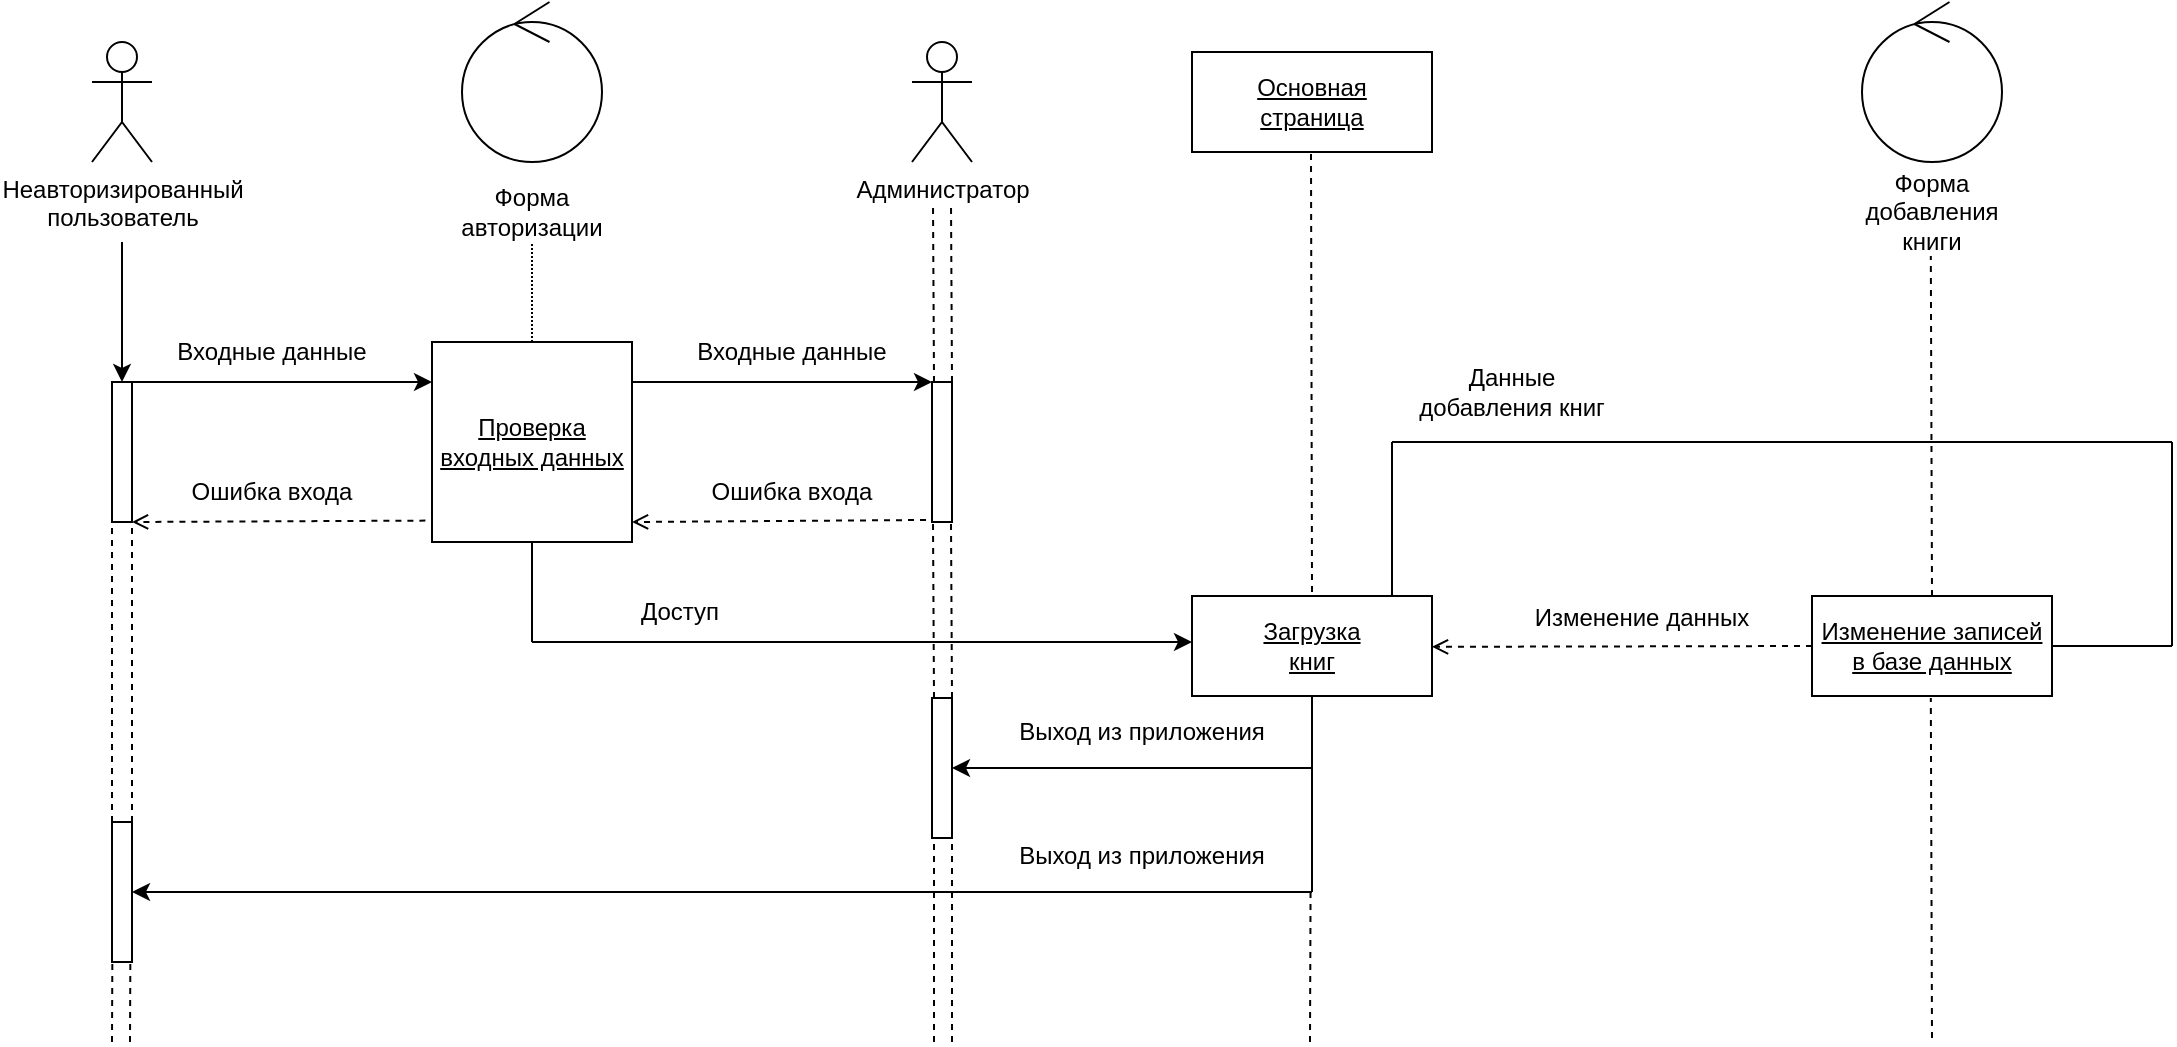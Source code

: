 <mxfile version="21.3.2" type="device">
  <diagram name="Page-1" id="gaKfHVnlqHtv4T318q6-">
    <mxGraphModel dx="1134" dy="1840" grid="1" gridSize="10" guides="1" tooltips="1" connect="1" arrows="1" fold="1" page="1" pageScale="1" pageWidth="827" pageHeight="1169" math="0" shadow="0">
      <root>
        <mxCell id="0" />
        <mxCell id="1" parent="0" />
        <mxCell id="LtvKg5eFJGfWGHTZpBCt-1" value="Неавторизированный&lt;br&gt;пользователь" style="shape=umlActor;verticalLabelPosition=bottom;verticalAlign=top;html=1;outlineConnect=0;" vertex="1" parent="1">
          <mxGeometry x="70" y="10" width="30" height="60" as="geometry" />
        </mxCell>
        <mxCell id="LtvKg5eFJGfWGHTZpBCt-2" value="" style="rounded=0;whiteSpace=wrap;html=1;direction=south;" vertex="1" parent="1">
          <mxGeometry x="80" y="180" width="10" height="70" as="geometry" />
        </mxCell>
        <mxCell id="LtvKg5eFJGfWGHTZpBCt-3" value="" style="endArrow=classic;html=1;rounded=0;entryX=0;entryY=0.5;entryDx=0;entryDy=0;" edge="1" parent="1" target="LtvKg5eFJGfWGHTZpBCt-2">
          <mxGeometry width="50" height="50" relative="1" as="geometry">
            <mxPoint x="85" y="110" as="sourcePoint" />
            <mxPoint x="160" y="90" as="targetPoint" />
          </mxGeometry>
        </mxCell>
        <mxCell id="LtvKg5eFJGfWGHTZpBCt-4" value="" style="endArrow=classic;html=1;rounded=0;exitX=0;exitY=0;exitDx=0;exitDy=0;" edge="1" parent="1" source="LtvKg5eFJGfWGHTZpBCt-2">
          <mxGeometry width="50" height="50" relative="1" as="geometry">
            <mxPoint x="370" y="270" as="sourcePoint" />
            <mxPoint x="240" y="180" as="targetPoint" />
          </mxGeometry>
        </mxCell>
        <mxCell id="LtvKg5eFJGfWGHTZpBCt-5" value="Входные данные" style="text;html=1;strokeColor=none;fillColor=none;align=center;verticalAlign=middle;whiteSpace=wrap;rounded=0;" vertex="1" parent="1">
          <mxGeometry x="110" y="150" width="100" height="30" as="geometry" />
        </mxCell>
        <mxCell id="LtvKg5eFJGfWGHTZpBCt-6" value="" style="endArrow=none;dashed=1;html=1;strokeWidth=1;rounded=0;entryX=1;entryY=0.5;entryDx=0;entryDy=0;" edge="1" parent="1">
          <mxGeometry width="50" height="50" relative="1" as="geometry">
            <mxPoint x="80" y="400" as="sourcePoint" />
            <mxPoint x="80" y="250" as="targetPoint" />
          </mxGeometry>
        </mxCell>
        <mxCell id="LtvKg5eFJGfWGHTZpBCt-7" value="" style="rounded=0;whiteSpace=wrap;html=1;direction=south;" vertex="1" parent="1">
          <mxGeometry x="80" y="400" width="10" height="70" as="geometry" />
        </mxCell>
        <mxCell id="LtvKg5eFJGfWGHTZpBCt-8" value="&lt;u&gt;Проверка входных данных&lt;/u&gt;" style="whiteSpace=wrap;html=1;aspect=fixed;" vertex="1" parent="1">
          <mxGeometry x="240" y="160" width="100" height="100" as="geometry" />
        </mxCell>
        <mxCell id="LtvKg5eFJGfWGHTZpBCt-9" value="" style="endArrow=open;html=1;rounded=0;endFill=0;entryX=1;entryY=0;entryDx=0;entryDy=0;exitX=-0.033;exitY=0.893;exitDx=0;exitDy=0;exitPerimeter=0;dashed=1;" edge="1" parent="1" source="LtvKg5eFJGfWGHTZpBCt-8" target="LtvKg5eFJGfWGHTZpBCt-2">
          <mxGeometry width="50" height="50" relative="1" as="geometry">
            <mxPoint x="160" y="250" as="sourcePoint" />
            <mxPoint x="120" y="300" as="targetPoint" />
          </mxGeometry>
        </mxCell>
        <mxCell id="LtvKg5eFJGfWGHTZpBCt-10" value="Ошибка входа" style="text;html=1;strokeColor=none;fillColor=none;align=center;verticalAlign=middle;whiteSpace=wrap;rounded=0;" vertex="1" parent="1">
          <mxGeometry x="110" y="220" width="100" height="30" as="geometry" />
        </mxCell>
        <mxCell id="LtvKg5eFJGfWGHTZpBCt-11" value="" style="ellipse;shape=umlControl;whiteSpace=wrap;html=1;" vertex="1" parent="1">
          <mxGeometry x="255" y="-10" width="70" height="80" as="geometry" />
        </mxCell>
        <mxCell id="LtvKg5eFJGfWGHTZpBCt-12" value="Форма авторизации" style="text;html=1;strokeColor=none;fillColor=none;align=center;verticalAlign=middle;whiteSpace=wrap;rounded=0;" vertex="1" parent="1">
          <mxGeometry x="260" y="80" width="60" height="30" as="geometry" />
        </mxCell>
        <mxCell id="LtvKg5eFJGfWGHTZpBCt-14" value="" style="endArrow=none;dashed=1;html=1;dashPattern=1 1;strokeWidth=1;rounded=0;exitX=0.5;exitY=0;exitDx=0;exitDy=0;entryX=0.5;entryY=1;entryDx=0;entryDy=0;" edge="1" parent="1" source="LtvKg5eFJGfWGHTZpBCt-8" target="LtvKg5eFJGfWGHTZpBCt-12">
          <mxGeometry width="50" height="50" relative="1" as="geometry">
            <mxPoint x="370" y="170" as="sourcePoint" />
            <mxPoint x="290" y="120" as="targetPoint" />
          </mxGeometry>
        </mxCell>
        <mxCell id="LtvKg5eFJGfWGHTZpBCt-15" value="" style="endArrow=classic;html=1;rounded=0;exitX=0;exitY=0;exitDx=0;exitDy=0;" edge="1" parent="1">
          <mxGeometry width="50" height="50" relative="1" as="geometry">
            <mxPoint x="340" y="180" as="sourcePoint" />
            <mxPoint x="490" y="180" as="targetPoint" />
          </mxGeometry>
        </mxCell>
        <mxCell id="LtvKg5eFJGfWGHTZpBCt-16" value="" style="endArrow=open;html=1;rounded=0;endFill=0;exitX=-0.033;exitY=0.893;exitDx=0;exitDy=0;exitPerimeter=0;dashed=1;" edge="1" parent="1">
          <mxGeometry width="50" height="50" relative="1" as="geometry">
            <mxPoint x="487" y="249" as="sourcePoint" />
            <mxPoint x="340" y="250" as="targetPoint" />
          </mxGeometry>
        </mxCell>
        <mxCell id="LtvKg5eFJGfWGHTZpBCt-17" value="" style="rounded=0;whiteSpace=wrap;html=1;direction=south;" vertex="1" parent="1">
          <mxGeometry x="490" y="180" width="10" height="70" as="geometry" />
        </mxCell>
        <mxCell id="LtvKg5eFJGfWGHTZpBCt-18" value="Входные данные" style="text;html=1;strokeColor=none;fillColor=none;align=center;verticalAlign=middle;whiteSpace=wrap;rounded=0;" vertex="1" parent="1">
          <mxGeometry x="370" y="150" width="100" height="30" as="geometry" />
        </mxCell>
        <mxCell id="LtvKg5eFJGfWGHTZpBCt-19" value="Ошибка входа" style="text;html=1;strokeColor=none;fillColor=none;align=center;verticalAlign=middle;whiteSpace=wrap;rounded=0;" vertex="1" parent="1">
          <mxGeometry x="370" y="220" width="100" height="30" as="geometry" />
        </mxCell>
        <mxCell id="LtvKg5eFJGfWGHTZpBCt-20" value="Администратор" style="shape=umlActor;verticalLabelPosition=bottom;verticalAlign=top;html=1;outlineConnect=0;" vertex="1" parent="1">
          <mxGeometry x="480" y="10" width="30" height="60" as="geometry" />
        </mxCell>
        <mxCell id="LtvKg5eFJGfWGHTZpBCt-21" value="" style="endArrow=none;dashed=1;html=1;strokeWidth=1;rounded=0;entryX=1;entryY=0.5;entryDx=0;entryDy=0;exitX=0;exitY=0.5;exitDx=0;exitDy=0;" edge="1" parent="1">
          <mxGeometry width="50" height="50" relative="1" as="geometry">
            <mxPoint x="491" y="180" as="sourcePoint" />
            <mxPoint x="490.5" y="90" as="targetPoint" />
          </mxGeometry>
        </mxCell>
        <mxCell id="LtvKg5eFJGfWGHTZpBCt-22" value="" style="endArrow=none;html=1;rounded=0;entryX=0.5;entryY=1;entryDx=0;entryDy=0;" edge="1" parent="1" target="LtvKg5eFJGfWGHTZpBCt-8">
          <mxGeometry width="50" height="50" relative="1" as="geometry">
            <mxPoint x="290" y="310" as="sourcePoint" />
            <mxPoint x="420" y="320" as="targetPoint" />
          </mxGeometry>
        </mxCell>
        <mxCell id="LtvKg5eFJGfWGHTZpBCt-23" value="" style="endArrow=classic;html=1;rounded=0;" edge="1" parent="1">
          <mxGeometry width="50" height="50" relative="1" as="geometry">
            <mxPoint x="290" y="310" as="sourcePoint" />
            <mxPoint x="620" y="310" as="targetPoint" />
          </mxGeometry>
        </mxCell>
        <mxCell id="LtvKg5eFJGfWGHTZpBCt-24" value="" style="endArrow=none;dashed=1;html=1;strokeWidth=1;rounded=0;entryX=1;entryY=0.5;entryDx=0;entryDy=0;exitX=0;exitY=0.5;exitDx=0;exitDy=0;" edge="1" parent="1">
          <mxGeometry width="50" height="50" relative="1" as="geometry">
            <mxPoint x="491" y="338" as="sourcePoint" />
            <mxPoint x="490.5" y="250" as="targetPoint" />
          </mxGeometry>
        </mxCell>
        <mxCell id="LtvKg5eFJGfWGHTZpBCt-25" value="&lt;u&gt;Основная &lt;br&gt;страница&lt;/u&gt;" style="rounded=0;whiteSpace=wrap;html=1;" vertex="1" parent="1">
          <mxGeometry x="620" y="15" width="120" height="50" as="geometry" />
        </mxCell>
        <mxCell id="LtvKg5eFJGfWGHTZpBCt-26" value="" style="endArrow=none;dashed=1;html=1;strokeWidth=1;rounded=0;entryX=1;entryY=0.5;entryDx=0;entryDy=0;" edge="1" parent="1">
          <mxGeometry width="50" height="50" relative="1" as="geometry">
            <mxPoint x="680" y="285" as="sourcePoint" />
            <mxPoint x="679.5" y="65" as="targetPoint" />
          </mxGeometry>
        </mxCell>
        <mxCell id="LtvKg5eFJGfWGHTZpBCt-27" value="&lt;u&gt;Загрузка&lt;br&gt;книг&lt;/u&gt;" style="rounded=0;whiteSpace=wrap;html=1;" vertex="1" parent="1">
          <mxGeometry x="620" y="287" width="120" height="50" as="geometry" />
        </mxCell>
        <mxCell id="LtvKg5eFJGfWGHTZpBCt-30" value="" style="endArrow=classic;html=1;rounded=0;exitX=0.5;exitY=0;exitDx=0;exitDy=0;entryX=0.5;entryY=0;entryDx=0;entryDy=0;" edge="1" parent="1" target="LtvKg5eFJGfWGHTZpBCt-7">
          <mxGeometry width="50" height="50" relative="1" as="geometry">
            <mxPoint x="680" y="435" as="sourcePoint" />
            <mxPoint x="540" y="380" as="targetPoint" />
          </mxGeometry>
        </mxCell>
        <mxCell id="LtvKg5eFJGfWGHTZpBCt-31" value="" style="endArrow=none;html=1;rounded=0;entryX=0.5;entryY=1;entryDx=0;entryDy=0;" edge="1" parent="1" target="LtvKg5eFJGfWGHTZpBCt-27">
          <mxGeometry width="50" height="50" relative="1" as="geometry">
            <mxPoint x="680" y="435" as="sourcePoint" />
            <mxPoint x="670" y="370" as="targetPoint" />
          </mxGeometry>
        </mxCell>
        <mxCell id="LtvKg5eFJGfWGHTZpBCt-33" value="" style="rounded=0;whiteSpace=wrap;html=1;direction=south;" vertex="1" parent="1">
          <mxGeometry x="490" y="338" width="10" height="70" as="geometry" />
        </mxCell>
        <mxCell id="LtvKg5eFJGfWGHTZpBCt-34" value="" style="endArrow=classic;html=1;rounded=0;entryX=0.5;entryY=0;entryDx=0;entryDy=0;" edge="1" parent="1" target="LtvKg5eFJGfWGHTZpBCt-33">
          <mxGeometry width="50" height="50" relative="1" as="geometry">
            <mxPoint x="680" y="373" as="sourcePoint" />
            <mxPoint x="590" y="340" as="targetPoint" />
          </mxGeometry>
        </mxCell>
        <mxCell id="LtvKg5eFJGfWGHTZpBCt-35" value="Выход из приложения" style="text;html=1;strokeColor=none;fillColor=none;align=center;verticalAlign=middle;whiteSpace=wrap;rounded=0;" vertex="1" parent="1">
          <mxGeometry x="530" y="340" width="130" height="30" as="geometry" />
        </mxCell>
        <mxCell id="LtvKg5eFJGfWGHTZpBCt-36" value="Выход из приложения" style="text;html=1;strokeColor=none;fillColor=none;align=center;verticalAlign=middle;whiteSpace=wrap;rounded=0;" vertex="1" parent="1">
          <mxGeometry x="530" y="402" width="130" height="30" as="geometry" />
        </mxCell>
        <mxCell id="LtvKg5eFJGfWGHTZpBCt-37" value="" style="endArrow=none;dashed=1;html=1;strokeWidth=1;rounded=0;entryX=1;entryY=0.5;entryDx=0;entryDy=0;" edge="1" parent="1">
          <mxGeometry width="50" height="50" relative="1" as="geometry">
            <mxPoint x="80" y="510" as="sourcePoint" />
            <mxPoint x="80.17" y="470" as="targetPoint" />
          </mxGeometry>
        </mxCell>
        <mxCell id="LtvKg5eFJGfWGHTZpBCt-38" value="" style="endArrow=none;dashed=1;html=1;strokeWidth=1;rounded=0;" edge="1" parent="1">
          <mxGeometry width="50" height="50" relative="1" as="geometry">
            <mxPoint x="491" y="510" as="sourcePoint" />
            <mxPoint x="491" y="408" as="targetPoint" />
          </mxGeometry>
        </mxCell>
        <mxCell id="LtvKg5eFJGfWGHTZpBCt-39" value="&lt;u&gt;Изменение записей в базе данных&lt;/u&gt;" style="rounded=0;whiteSpace=wrap;html=1;" vertex="1" parent="1">
          <mxGeometry x="930" y="287" width="120" height="50" as="geometry" />
        </mxCell>
        <mxCell id="LtvKg5eFJGfWGHTZpBCt-40" value="" style="endArrow=open;html=1;rounded=0;endFill=0;exitX=0;exitY=0.5;exitDx=0;exitDy=0;dashed=1;" edge="1" parent="1" source="LtvKg5eFJGfWGHTZpBCt-39">
          <mxGeometry width="50" height="50" relative="1" as="geometry">
            <mxPoint x="887" y="311.41" as="sourcePoint" />
            <mxPoint x="740" y="312.41" as="targetPoint" />
          </mxGeometry>
        </mxCell>
        <mxCell id="LtvKg5eFJGfWGHTZpBCt-41" value="" style="ellipse;shape=umlControl;whiteSpace=wrap;html=1;" vertex="1" parent="1">
          <mxGeometry x="955" y="-10" width="70" height="80" as="geometry" />
        </mxCell>
        <mxCell id="LtvKg5eFJGfWGHTZpBCt-42" value="Форма добавления книги" style="text;html=1;strokeColor=none;fillColor=none;align=center;verticalAlign=middle;whiteSpace=wrap;rounded=0;" vertex="1" parent="1">
          <mxGeometry x="960" y="80" width="60" height="30" as="geometry" />
        </mxCell>
        <mxCell id="LtvKg5eFJGfWGHTZpBCt-43" value="" style="endArrow=none;html=1;rounded=0;" edge="1" parent="1">
          <mxGeometry width="50" height="50" relative="1" as="geometry">
            <mxPoint x="720" y="287" as="sourcePoint" />
            <mxPoint x="720" y="210" as="targetPoint" />
          </mxGeometry>
        </mxCell>
        <mxCell id="LtvKg5eFJGfWGHTZpBCt-44" value="" style="endArrow=none;html=1;rounded=0;" edge="1" parent="1">
          <mxGeometry width="50" height="50" relative="1" as="geometry">
            <mxPoint x="720" y="210" as="sourcePoint" />
            <mxPoint x="1110" y="210" as="targetPoint" />
          </mxGeometry>
        </mxCell>
        <mxCell id="LtvKg5eFJGfWGHTZpBCt-45" value="" style="endArrow=none;html=1;rounded=0;" edge="1" parent="1">
          <mxGeometry width="50" height="50" relative="1" as="geometry">
            <mxPoint x="1110" y="210" as="sourcePoint" />
            <mxPoint x="1110" y="312" as="targetPoint" />
          </mxGeometry>
        </mxCell>
        <mxCell id="LtvKg5eFJGfWGHTZpBCt-46" value="" style="endArrow=none;html=1;rounded=0;entryX=1;entryY=0.5;entryDx=0;entryDy=0;" edge="1" parent="1" target="LtvKg5eFJGfWGHTZpBCt-39">
          <mxGeometry width="50" height="50" relative="1" as="geometry">
            <mxPoint x="1110" y="312" as="sourcePoint" />
            <mxPoint x="1140" y="350" as="targetPoint" />
            <Array as="points">
              <mxPoint x="1090" y="312" />
            </Array>
          </mxGeometry>
        </mxCell>
        <mxCell id="LtvKg5eFJGfWGHTZpBCt-47" value="" style="endArrow=none;dashed=1;html=1;strokeWidth=1;rounded=0;entryX=1;entryY=0.5;entryDx=0;entryDy=0;exitX=0.5;exitY=0;exitDx=0;exitDy=0;" edge="1" parent="1" source="LtvKg5eFJGfWGHTZpBCt-39">
          <mxGeometry width="50" height="50" relative="1" as="geometry">
            <mxPoint x="990" y="280" as="sourcePoint" />
            <mxPoint x="989.41" y="117" as="targetPoint" />
          </mxGeometry>
        </mxCell>
        <mxCell id="LtvKg5eFJGfWGHTZpBCt-48" value="" style="endArrow=none;dashed=1;html=1;strokeWidth=1;rounded=0;entryX=1;entryY=0.5;entryDx=0;entryDy=0;exitX=0.5;exitY=0;exitDx=0;exitDy=0;" edge="1" parent="1">
          <mxGeometry width="50" height="50" relative="1" as="geometry">
            <mxPoint x="990" y="508" as="sourcePoint" />
            <mxPoint x="989.41" y="338" as="targetPoint" />
          </mxGeometry>
        </mxCell>
        <mxCell id="LtvKg5eFJGfWGHTZpBCt-49" value="Изменение данных" style="text;html=1;strokeColor=none;fillColor=none;align=center;verticalAlign=middle;whiteSpace=wrap;rounded=0;" vertex="1" parent="1">
          <mxGeometry x="790" y="283" width="110" height="30" as="geometry" />
        </mxCell>
        <mxCell id="LtvKg5eFJGfWGHTZpBCt-50" value="Данные добавления книг" style="text;html=1;strokeColor=none;fillColor=none;align=center;verticalAlign=middle;whiteSpace=wrap;rounded=0;" vertex="1" parent="1">
          <mxGeometry x="730" y="170" width="100" height="30" as="geometry" />
        </mxCell>
        <mxCell id="LtvKg5eFJGfWGHTZpBCt-51" value="" style="endArrow=none;dashed=1;html=1;strokeWidth=1;rounded=0;" edge="1" parent="1">
          <mxGeometry width="50" height="50" relative="1" as="geometry">
            <mxPoint x="679" y="510" as="sourcePoint" />
            <mxPoint x="679.29" y="432" as="targetPoint" />
          </mxGeometry>
        </mxCell>
        <mxCell id="LtvKg5eFJGfWGHTZpBCt-52" value="Доступ" style="text;html=1;strokeColor=none;fillColor=none;align=center;verticalAlign=middle;whiteSpace=wrap;rounded=0;" vertex="1" parent="1">
          <mxGeometry x="314" y="280" width="100" height="30" as="geometry" />
        </mxCell>
        <mxCell id="LtvKg5eFJGfWGHTZpBCt-53" value="" style="endArrow=none;dashed=1;html=1;strokeWidth=1;rounded=0;entryX=1;entryY=0.5;entryDx=0;entryDy=0;" edge="1" parent="1">
          <mxGeometry width="50" height="50" relative="1" as="geometry">
            <mxPoint x="90" y="400" as="sourcePoint" />
            <mxPoint x="90" y="250" as="targetPoint" />
          </mxGeometry>
        </mxCell>
        <mxCell id="LtvKg5eFJGfWGHTZpBCt-54" value="" style="endArrow=none;dashed=1;html=1;strokeWidth=1;rounded=0;entryX=1;entryY=0.5;entryDx=0;entryDy=0;" edge="1" parent="1">
          <mxGeometry width="50" height="50" relative="1" as="geometry">
            <mxPoint x="89" y="510" as="sourcePoint" />
            <mxPoint x="89.17" y="470" as="targetPoint" />
          </mxGeometry>
        </mxCell>
        <mxCell id="LtvKg5eFJGfWGHTZpBCt-55" value="" style="endArrow=none;dashed=1;html=1;strokeWidth=1;rounded=0;entryX=1;entryY=0.5;entryDx=0;entryDy=0;exitX=0;exitY=0.5;exitDx=0;exitDy=0;" edge="1" parent="1">
          <mxGeometry width="50" height="50" relative="1" as="geometry">
            <mxPoint x="500" y="180" as="sourcePoint" />
            <mxPoint x="499.5" y="90" as="targetPoint" />
          </mxGeometry>
        </mxCell>
        <mxCell id="LtvKg5eFJGfWGHTZpBCt-56" value="" style="endArrow=none;dashed=1;html=1;strokeWidth=1;rounded=0;entryX=1;entryY=0.5;entryDx=0;entryDy=0;exitX=0;exitY=0.5;exitDx=0;exitDy=0;" edge="1" parent="1">
          <mxGeometry width="50" height="50" relative="1" as="geometry">
            <mxPoint x="500" y="338" as="sourcePoint" />
            <mxPoint x="499.5" y="250" as="targetPoint" />
          </mxGeometry>
        </mxCell>
        <mxCell id="LtvKg5eFJGfWGHTZpBCt-57" value="" style="endArrow=none;dashed=1;html=1;strokeWidth=1;rounded=0;" edge="1" parent="1">
          <mxGeometry width="50" height="50" relative="1" as="geometry">
            <mxPoint x="500" y="510" as="sourcePoint" />
            <mxPoint x="500" y="408" as="targetPoint" />
          </mxGeometry>
        </mxCell>
      </root>
    </mxGraphModel>
  </diagram>
</mxfile>
